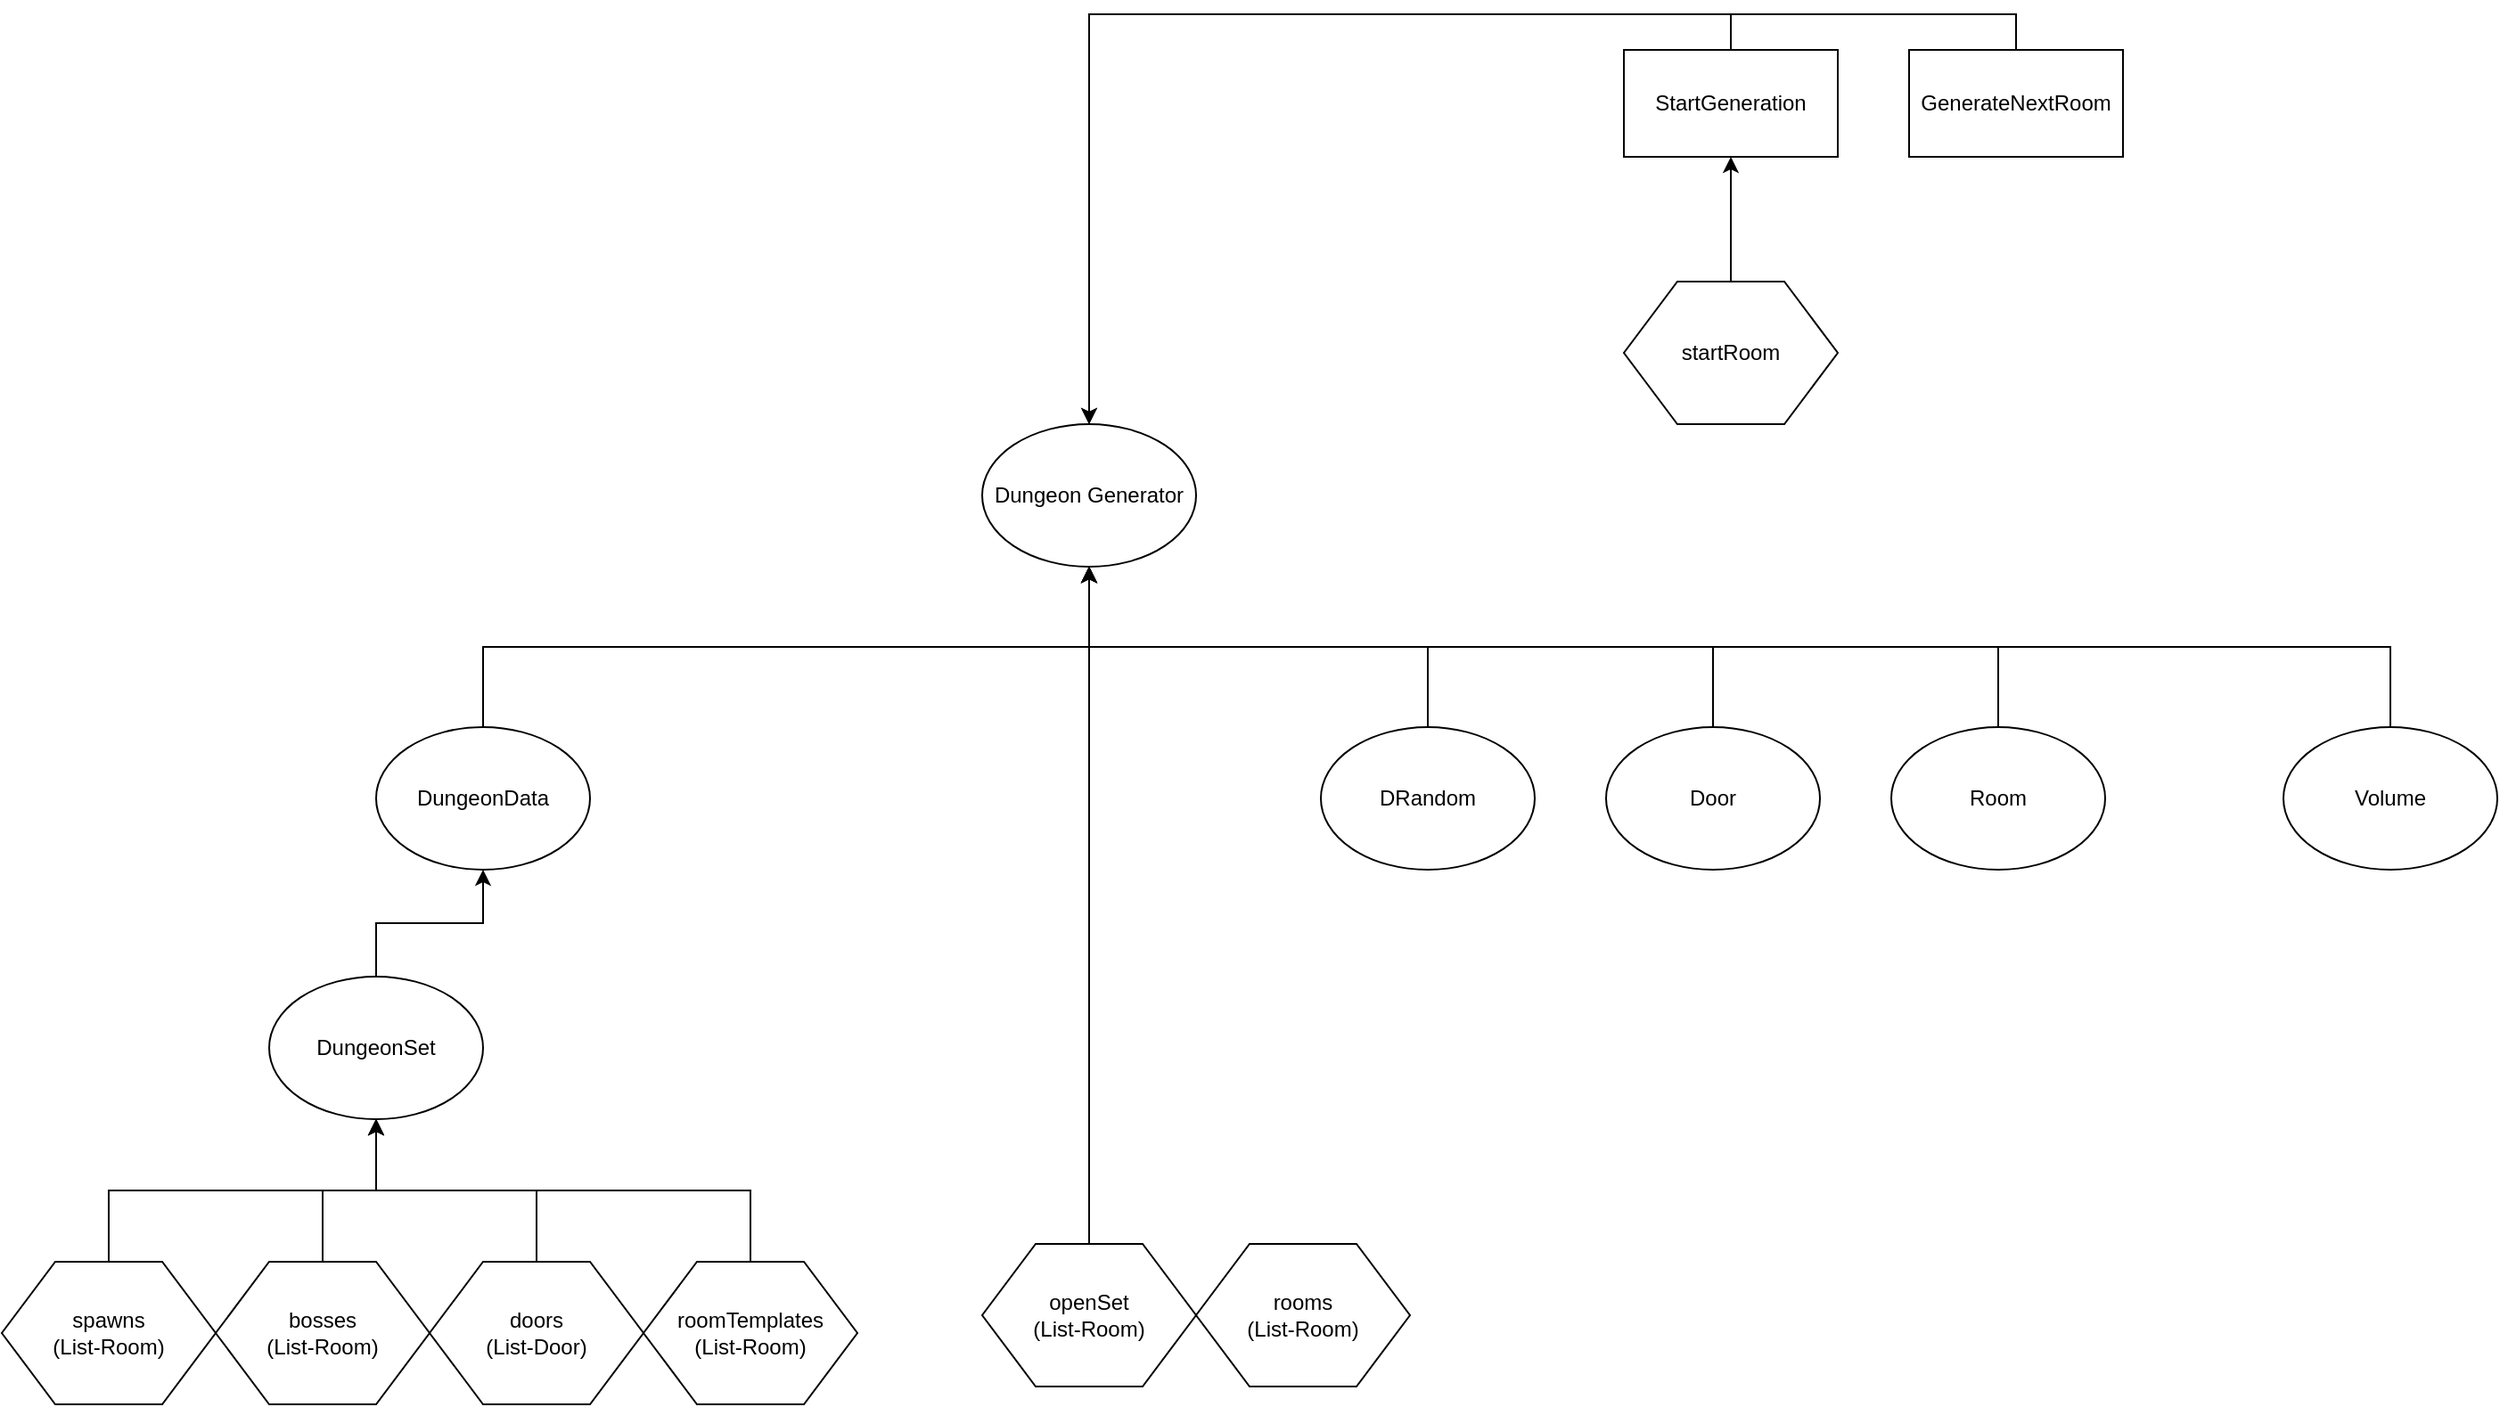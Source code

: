 <mxfile version="11.1.4" type="github"><diagram id="rH1T3oRCasCr8vwJu7u8" name="Page-1"><mxGraphModel dx="1662" dy="1965" grid="1" gridSize="10" guides="1" tooltips="1" connect="1" arrows="1" fold="1" page="1" pageScale="1" pageWidth="827" pageHeight="1169" math="0" shadow="0"><root><mxCell id="0"/><mxCell id="1" parent="0"/><mxCell id="udPFAmpiSittVXGo0Cr6-1" value="Dungeon Generator" style="ellipse;whiteSpace=wrap;html=1;" parent="1" vertex="1"><mxGeometry x="560" y="200" width="120" height="80" as="geometry"/></mxCell><mxCell id="udPFAmpiSittVXGo0Cr6-11" style="edgeStyle=orthogonalEdgeStyle;rounded=0;orthogonalLoop=1;jettySize=auto;html=1;exitX=0.5;exitY=0;exitDx=0;exitDy=0;" parent="1" source="udPFAmpiSittVXGo0Cr6-2" target="udPFAmpiSittVXGo0Cr6-1" edge="1"><mxGeometry relative="1" as="geometry"/></mxCell><mxCell id="udPFAmpiSittVXGo0Cr6-2" value="DungeonData" style="ellipse;whiteSpace=wrap;html=1;" parent="1" vertex="1"><mxGeometry x="220" y="370" width="120" height="80" as="geometry"/></mxCell><mxCell id="udPFAmpiSittVXGo0Cr6-8" style="edgeStyle=orthogonalEdgeStyle;rounded=0;orthogonalLoop=1;jettySize=auto;html=1;exitX=0.5;exitY=0;exitDx=0;exitDy=0;" parent="1" source="udPFAmpiSittVXGo0Cr6-3" target="udPFAmpiSittVXGo0Cr6-1" edge="1"><mxGeometry relative="1" as="geometry"/></mxCell><mxCell id="udPFAmpiSittVXGo0Cr6-3" value="DRandom" style="ellipse;whiteSpace=wrap;html=1;" parent="1" vertex="1"><mxGeometry x="750" y="370" width="120" height="80" as="geometry"/></mxCell><mxCell id="udPFAmpiSittVXGo0Cr6-9" style="edgeStyle=orthogonalEdgeStyle;rounded=0;orthogonalLoop=1;jettySize=auto;html=1;exitX=0.5;exitY=0;exitDx=0;exitDy=0;" parent="1" source="udPFAmpiSittVXGo0Cr6-4" target="udPFAmpiSittVXGo0Cr6-1" edge="1"><mxGeometry relative="1" as="geometry"/></mxCell><mxCell id="udPFAmpiSittVXGo0Cr6-4" value="Room" style="ellipse;whiteSpace=wrap;html=1;" parent="1" vertex="1"><mxGeometry x="1070" y="370" width="120" height="80" as="geometry"/></mxCell><mxCell id="udPFAmpiSittVXGo0Cr6-10" style="edgeStyle=orthogonalEdgeStyle;rounded=0;orthogonalLoop=1;jettySize=auto;html=1;exitX=0.5;exitY=0;exitDx=0;exitDy=0;" parent="1" source="udPFAmpiSittVXGo0Cr6-5" target="udPFAmpiSittVXGo0Cr6-1" edge="1"><mxGeometry relative="1" as="geometry"/></mxCell><mxCell id="udPFAmpiSittVXGo0Cr6-5" value="Door" style="ellipse;whiteSpace=wrap;html=1;" parent="1" vertex="1"><mxGeometry x="910" y="370" width="120" height="80" as="geometry"/></mxCell><mxCell id="udPFAmpiSittVXGo0Cr6-14" style="edgeStyle=orthogonalEdgeStyle;rounded=0;orthogonalLoop=1;jettySize=auto;html=1;exitX=0.5;exitY=0;exitDx=0;exitDy=0;" parent="1" source="udPFAmpiSittVXGo0Cr6-12" target="udPFAmpiSittVXGo0Cr6-1" edge="1"><mxGeometry relative="1" as="geometry"/></mxCell><mxCell id="udPFAmpiSittVXGo0Cr6-12" value="StartGeneration" style="rounded=0;whiteSpace=wrap;html=1;" parent="1" vertex="1"><mxGeometry x="920" y="-10" width="120" height="60" as="geometry"/></mxCell><mxCell id="udPFAmpiSittVXGo0Cr6-15" style="edgeStyle=orthogonalEdgeStyle;rounded=0;orthogonalLoop=1;jettySize=auto;html=1;exitX=0.5;exitY=0;exitDx=0;exitDy=0;" parent="1" source="udPFAmpiSittVXGo0Cr6-13" target="udPFAmpiSittVXGo0Cr6-1" edge="1"><mxGeometry relative="1" as="geometry"/></mxCell><mxCell id="udPFAmpiSittVXGo0Cr6-13" value="GenerateNextRoom" style="rounded=0;whiteSpace=wrap;html=1;" parent="1" vertex="1"><mxGeometry x="1080" y="-10" width="120" height="60" as="geometry"/></mxCell><mxCell id="udPFAmpiSittVXGo0Cr6-17" style="edgeStyle=orthogonalEdgeStyle;rounded=0;orthogonalLoop=1;jettySize=auto;html=1;exitX=0.5;exitY=0;exitDx=0;exitDy=0;" parent="1" source="udPFAmpiSittVXGo0Cr6-16" target="udPFAmpiSittVXGo0Cr6-2" edge="1"><mxGeometry relative="1" as="geometry"/></mxCell><mxCell id="udPFAmpiSittVXGo0Cr6-16" value="DungeonSet" style="ellipse;whiteSpace=wrap;html=1;" parent="1" vertex="1"><mxGeometry x="160" y="510" width="120" height="80" as="geometry"/></mxCell><mxCell id="udPFAmpiSittVXGo0Cr6-34" style="edgeStyle=orthogonalEdgeStyle;rounded=0;orthogonalLoop=1;jettySize=auto;html=1;exitX=0.5;exitY=0;exitDx=0;exitDy=0;" parent="1" source="udPFAmpiSittVXGo0Cr6-31" target="udPFAmpiSittVXGo0Cr6-1" edge="1"><mxGeometry relative="1" as="geometry"/></mxCell><mxCell id="udPFAmpiSittVXGo0Cr6-31" value="Volume" style="ellipse;whiteSpace=wrap;html=1;" parent="1" vertex="1"><mxGeometry x="1290" y="370" width="120" height="80" as="geometry"/></mxCell><mxCell id="udPFAmpiSittVXGo0Cr6-36" style="edgeStyle=orthogonalEdgeStyle;rounded=0;orthogonalLoop=1;jettySize=auto;html=1;exitX=0.5;exitY=0;exitDx=0;exitDy=0;" parent="1" source="udPFAmpiSittVXGo0Cr6-35" target="udPFAmpiSittVXGo0Cr6-1" edge="1"><mxGeometry relative="1" as="geometry"/></mxCell><mxCell id="udPFAmpiSittVXGo0Cr6-35" value="openSet&lt;br&gt;(List-Room)" style="shape=hexagon;perimeter=hexagonPerimeter2;whiteSpace=wrap;html=1;" parent="1" vertex="1"><mxGeometry x="560" y="660" width="120" height="80" as="geometry"/></mxCell><mxCell id="LH-lETNebZz3gjHvJduq-5" style="edgeStyle=orthogonalEdgeStyle;rounded=0;orthogonalLoop=1;jettySize=auto;html=1;exitX=0.5;exitY=0;exitDx=0;exitDy=0;" edge="1" parent="1" source="LH-lETNebZz3gjHvJduq-3" target="udPFAmpiSittVXGo0Cr6-12"><mxGeometry relative="1" as="geometry"/></mxCell><mxCell id="LH-lETNebZz3gjHvJduq-3" value="startRoom" style="shape=hexagon;perimeter=hexagonPerimeter2;whiteSpace=wrap;html=1;" vertex="1" parent="1"><mxGeometry x="920" y="120" width="120" height="80" as="geometry"/></mxCell><mxCell id="LH-lETNebZz3gjHvJduq-13" style="edgeStyle=orthogonalEdgeStyle;rounded=0;orthogonalLoop=1;jettySize=auto;html=1;exitX=0.5;exitY=0;exitDx=0;exitDy=0;" edge="1" parent="1" source="LH-lETNebZz3gjHvJduq-6" target="udPFAmpiSittVXGo0Cr6-16"><mxGeometry relative="1" as="geometry"/></mxCell><mxCell id="LH-lETNebZz3gjHvJduq-6" value="&lt;span style=&quot;white-space: normal&quot;&gt;spawns&lt;/span&gt;&lt;br style=&quot;white-space: normal&quot;&gt;&lt;span style=&quot;white-space: normal&quot;&gt;(List-Room)&lt;/span&gt;" style="shape=hexagon;perimeter=hexagonPerimeter2;whiteSpace=wrap;html=1;" vertex="1" parent="1"><mxGeometry x="10" y="670" width="120" height="80" as="geometry"/></mxCell><mxCell id="LH-lETNebZz3gjHvJduq-12" style="edgeStyle=orthogonalEdgeStyle;rounded=0;orthogonalLoop=1;jettySize=auto;html=1;exitX=0.5;exitY=0;exitDx=0;exitDy=0;" edge="1" parent="1" source="LH-lETNebZz3gjHvJduq-7" target="udPFAmpiSittVXGo0Cr6-16"><mxGeometry relative="1" as="geometry"/></mxCell><mxCell id="LH-lETNebZz3gjHvJduq-7" value="&lt;span style=&quot;white-space: normal&quot;&gt;bosses&lt;br&gt;&lt;/span&gt;(List-Room)&lt;span style=&quot;white-space: normal&quot;&gt;&lt;br&gt;&lt;/span&gt;" style="shape=hexagon;perimeter=hexagonPerimeter2;whiteSpace=wrap;html=1;" vertex="1" parent="1"><mxGeometry x="130" y="670" width="120" height="80" as="geometry"/></mxCell><mxCell id="LH-lETNebZz3gjHvJduq-11" style="edgeStyle=orthogonalEdgeStyle;rounded=0;orthogonalLoop=1;jettySize=auto;html=1;exitX=0.5;exitY=0;exitDx=0;exitDy=0;" edge="1" parent="1" source="LH-lETNebZz3gjHvJduq-8" target="udPFAmpiSittVXGo0Cr6-16"><mxGeometry relative="1" as="geometry"/></mxCell><mxCell id="LH-lETNebZz3gjHvJduq-8" value="&lt;span style=&quot;white-space: normal&quot;&gt;doors&lt;br&gt;&lt;/span&gt;(List-Door)&lt;span style=&quot;white-space: normal&quot;&gt;&lt;br&gt;&lt;/span&gt;" style="shape=hexagon;perimeter=hexagonPerimeter2;whiteSpace=wrap;html=1;" vertex="1" parent="1"><mxGeometry x="250" y="670" width="120" height="80" as="geometry"/></mxCell><mxCell id="LH-lETNebZz3gjHvJduq-10" style="edgeStyle=orthogonalEdgeStyle;rounded=0;orthogonalLoop=1;jettySize=auto;html=1;exitX=0.5;exitY=0;exitDx=0;exitDy=0;" edge="1" parent="1" source="LH-lETNebZz3gjHvJduq-9" target="udPFAmpiSittVXGo0Cr6-16"><mxGeometry relative="1" as="geometry"/></mxCell><mxCell id="LH-lETNebZz3gjHvJduq-9" value="&lt;span style=&quot;white-space: normal&quot;&gt;roomTemplates&lt;br&gt;(List-Room)&lt;/span&gt;" style="shape=hexagon;perimeter=hexagonPerimeter2;whiteSpace=wrap;html=1;" vertex="1" parent="1"><mxGeometry x="370" y="670" width="120" height="80" as="geometry"/></mxCell><mxCell id="LH-lETNebZz3gjHvJduq-14" value="rooms&lt;br&gt;(List-Room)" style="shape=hexagon;perimeter=hexagonPerimeter2;whiteSpace=wrap;html=1;" vertex="1" parent="1"><mxGeometry x="680" y="660" width="120" height="80" as="geometry"/></mxCell></root></mxGraphModel></diagram></mxfile>